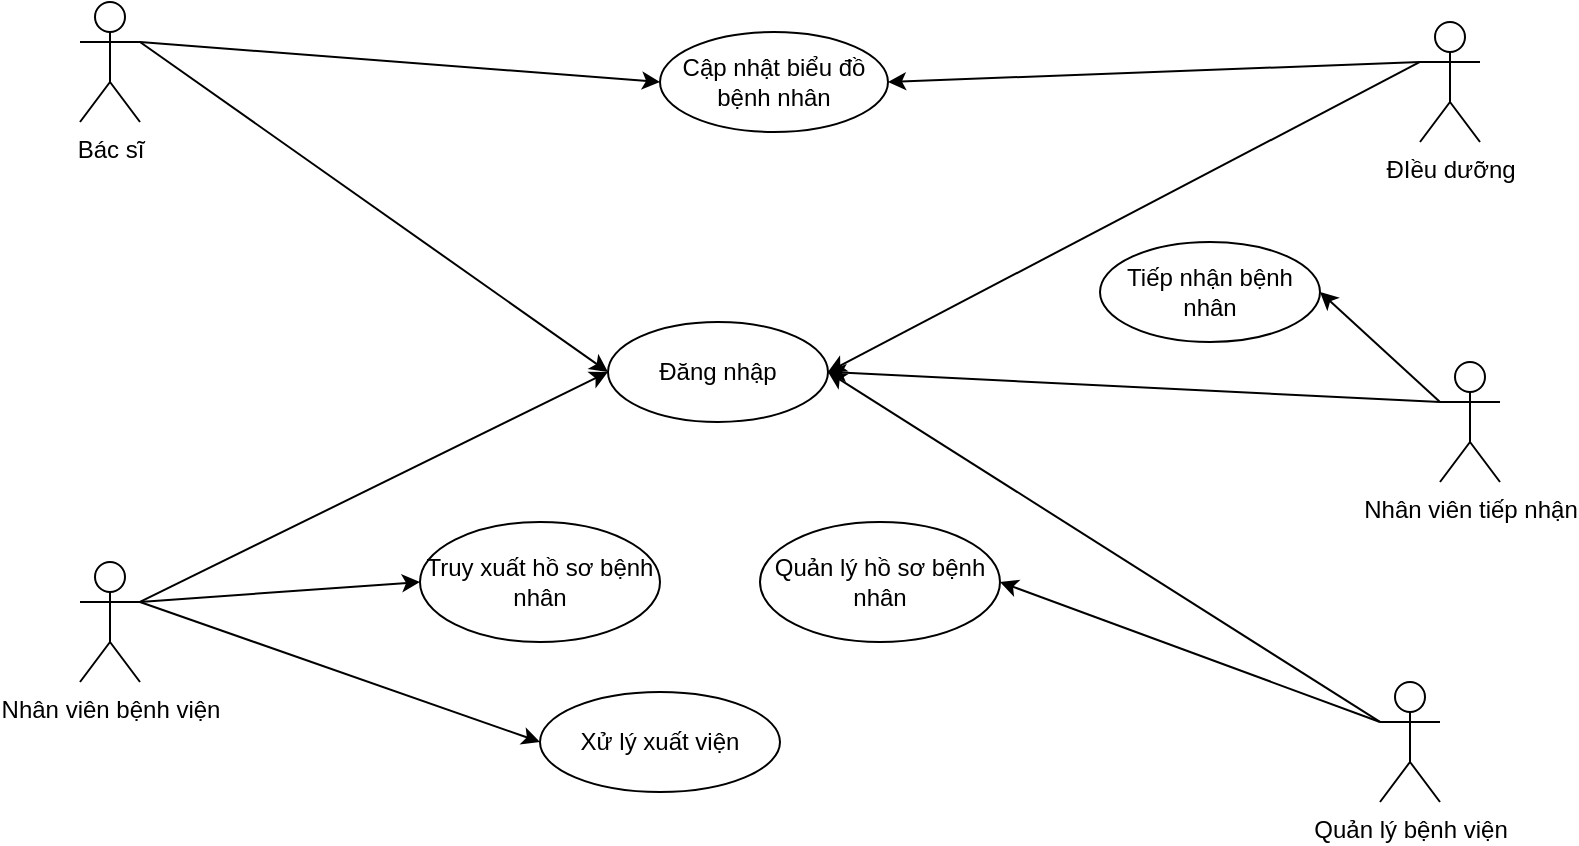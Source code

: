 <mxfile version="21.3.5" type="device">
  <diagram name="Trang-1" id="i2qg3pE6jMnhFbZmoCKI">
    <mxGraphModel dx="1120" dy="452" grid="1" gridSize="10" guides="1" tooltips="1" connect="1" arrows="1" fold="1" page="1" pageScale="1" pageWidth="827" pageHeight="1169" math="0" shadow="0">
      <root>
        <mxCell id="0" />
        <mxCell id="1" parent="0" />
        <mxCell id="O6KVErlpD5vABVlhgMEA-1" value="Quản lý bệnh viện" style="shape=umlActor;html=1;verticalLabelPosition=bottom;verticalAlign=top;align=center;" vertex="1" parent="1">
          <mxGeometry x="690" y="370" width="30" height="60" as="geometry" />
        </mxCell>
        <mxCell id="O6KVErlpD5vABVlhgMEA-2" value="Nhân viên bệnh viện" style="shape=umlActor;html=1;verticalLabelPosition=bottom;verticalAlign=top;align=center;" vertex="1" parent="1">
          <mxGeometry x="40" y="310" width="30" height="60" as="geometry" />
        </mxCell>
        <mxCell id="O6KVErlpD5vABVlhgMEA-3" value="Nhân viên tiếp nhận" style="shape=umlActor;html=1;verticalLabelPosition=bottom;verticalAlign=top;align=center;" vertex="1" parent="1">
          <mxGeometry x="720" y="210" width="30" height="60" as="geometry" />
        </mxCell>
        <mxCell id="O6KVErlpD5vABVlhgMEA-4" value="ĐIều dưỡng" style="shape=umlActor;html=1;verticalLabelPosition=bottom;verticalAlign=top;align=center;" vertex="1" parent="1">
          <mxGeometry x="710" y="40" width="30" height="60" as="geometry" />
        </mxCell>
        <mxCell id="O6KVErlpD5vABVlhgMEA-5" value="Bác sĩ" style="shape=umlActor;html=1;verticalLabelPosition=bottom;verticalAlign=top;align=center;" vertex="1" parent="1">
          <mxGeometry x="40" y="30" width="30" height="60" as="geometry" />
        </mxCell>
        <mxCell id="O6KVErlpD5vABVlhgMEA-6" value="Quản lý hồ sơ bệnh nhân" style="ellipse;whiteSpace=wrap;html=1;" vertex="1" parent="1">
          <mxGeometry x="380" y="290" width="120" height="60" as="geometry" />
        </mxCell>
        <mxCell id="O6KVErlpD5vABVlhgMEA-8" value="Xử lý xuất viện" style="ellipse;whiteSpace=wrap;html=1;" vertex="1" parent="1">
          <mxGeometry x="270" y="375" width="120" height="50" as="geometry" />
        </mxCell>
        <mxCell id="O6KVErlpD5vABVlhgMEA-10" value="Đăng nhập" style="ellipse;whiteSpace=wrap;html=1;" vertex="1" parent="1">
          <mxGeometry x="304" y="190" width="110" height="50" as="geometry" />
        </mxCell>
        <mxCell id="O6KVErlpD5vABVlhgMEA-11" value="Tiếp nhận bệnh nhân" style="ellipse;whiteSpace=wrap;html=1;" vertex="1" parent="1">
          <mxGeometry x="550" y="150" width="110" height="50" as="geometry" />
        </mxCell>
        <mxCell id="O6KVErlpD5vABVlhgMEA-12" value="Truy xuất hồ sơ bệnh nhân" style="ellipse;whiteSpace=wrap;html=1;" vertex="1" parent="1">
          <mxGeometry x="210" y="290" width="120" height="60" as="geometry" />
        </mxCell>
        <mxCell id="O6KVErlpD5vABVlhgMEA-14" value="Cập nhật biểu đồ bệnh nhân" style="ellipse;whiteSpace=wrap;html=1;" vertex="1" parent="1">
          <mxGeometry x="330" y="45" width="114" height="50" as="geometry" />
        </mxCell>
        <mxCell id="O6KVErlpD5vABVlhgMEA-20" value="" style="endArrow=classic;html=1;rounded=0;exitX=1;exitY=0.333;exitDx=0;exitDy=0;exitPerimeter=0;entryX=0;entryY=0.5;entryDx=0;entryDy=0;" edge="1" parent="1" source="O6KVErlpD5vABVlhgMEA-2" target="O6KVErlpD5vABVlhgMEA-10">
          <mxGeometry width="50" height="50" relative="1" as="geometry">
            <mxPoint x="330" y="270" as="sourcePoint" />
            <mxPoint x="380" y="220" as="targetPoint" />
          </mxGeometry>
        </mxCell>
        <mxCell id="O6KVErlpD5vABVlhgMEA-21" value="" style="endArrow=classic;html=1;rounded=0;entryX=0;entryY=0.5;entryDx=0;entryDy=0;exitX=1;exitY=0.333;exitDx=0;exitDy=0;exitPerimeter=0;" edge="1" parent="1" source="O6KVErlpD5vABVlhgMEA-5" target="O6KVErlpD5vABVlhgMEA-10">
          <mxGeometry width="50" height="50" relative="1" as="geometry">
            <mxPoint x="330" y="270" as="sourcePoint" />
            <mxPoint x="380" y="220" as="targetPoint" />
          </mxGeometry>
        </mxCell>
        <mxCell id="O6KVErlpD5vABVlhgMEA-22" value="" style="endArrow=classic;html=1;rounded=0;entryX=1;entryY=0.5;entryDx=0;entryDy=0;exitX=0;exitY=0.333;exitDx=0;exitDy=0;exitPerimeter=0;" edge="1" parent="1" source="O6KVErlpD5vABVlhgMEA-4" target="O6KVErlpD5vABVlhgMEA-10">
          <mxGeometry width="50" height="50" relative="1" as="geometry">
            <mxPoint x="330" y="270" as="sourcePoint" />
            <mxPoint x="380" y="220" as="targetPoint" />
          </mxGeometry>
        </mxCell>
        <mxCell id="O6KVErlpD5vABVlhgMEA-23" value="" style="endArrow=classic;html=1;rounded=0;entryX=1;entryY=0.5;entryDx=0;entryDy=0;exitX=0;exitY=0.333;exitDx=0;exitDy=0;exitPerimeter=0;" edge="1" parent="1" source="O6KVErlpD5vABVlhgMEA-1" target="O6KVErlpD5vABVlhgMEA-10">
          <mxGeometry width="50" height="50" relative="1" as="geometry">
            <mxPoint x="330" y="270" as="sourcePoint" />
            <mxPoint x="380" y="220" as="targetPoint" />
          </mxGeometry>
        </mxCell>
        <mxCell id="O6KVErlpD5vABVlhgMEA-24" value="" style="endArrow=classic;html=1;rounded=0;entryX=1;entryY=0.5;entryDx=0;entryDy=0;exitX=0;exitY=0.333;exitDx=0;exitDy=0;exitPerimeter=0;" edge="1" parent="1" source="O6KVErlpD5vABVlhgMEA-3" target="O6KVErlpD5vABVlhgMEA-11">
          <mxGeometry width="50" height="50" relative="1" as="geometry">
            <mxPoint x="330" y="170" as="sourcePoint" />
            <mxPoint x="380" y="120" as="targetPoint" />
          </mxGeometry>
        </mxCell>
        <mxCell id="O6KVErlpD5vABVlhgMEA-25" value="" style="endArrow=classic;html=1;rounded=0;entryX=1;entryY=0.5;entryDx=0;entryDy=0;exitX=0;exitY=0.333;exitDx=0;exitDy=0;exitPerimeter=0;" edge="1" parent="1" source="O6KVErlpD5vABVlhgMEA-1" target="O6KVErlpD5vABVlhgMEA-6">
          <mxGeometry width="50" height="50" relative="1" as="geometry">
            <mxPoint x="330" y="270" as="sourcePoint" />
            <mxPoint x="380" y="220" as="targetPoint" />
          </mxGeometry>
        </mxCell>
        <mxCell id="O6KVErlpD5vABVlhgMEA-26" value="" style="endArrow=classic;html=1;rounded=0;exitX=1;exitY=0.333;exitDx=0;exitDy=0;exitPerimeter=0;entryX=0;entryY=0.5;entryDx=0;entryDy=0;" edge="1" parent="1" source="O6KVErlpD5vABVlhgMEA-2" target="O6KVErlpD5vABVlhgMEA-12">
          <mxGeometry width="50" height="50" relative="1" as="geometry">
            <mxPoint x="330" y="270" as="sourcePoint" />
            <mxPoint x="380" y="220" as="targetPoint" />
          </mxGeometry>
        </mxCell>
        <mxCell id="O6KVErlpD5vABVlhgMEA-27" value="" style="endArrow=classic;html=1;rounded=0;exitX=1;exitY=0.333;exitDx=0;exitDy=0;exitPerimeter=0;entryX=0;entryY=0.5;entryDx=0;entryDy=0;" edge="1" parent="1" source="O6KVErlpD5vABVlhgMEA-5" target="O6KVErlpD5vABVlhgMEA-14">
          <mxGeometry width="50" height="50" relative="1" as="geometry">
            <mxPoint x="330" y="170" as="sourcePoint" />
            <mxPoint x="380" y="120" as="targetPoint" />
          </mxGeometry>
        </mxCell>
        <mxCell id="O6KVErlpD5vABVlhgMEA-28" value="" style="endArrow=classic;html=1;rounded=0;entryX=1;entryY=0.5;entryDx=0;entryDy=0;" edge="1" parent="1" target="O6KVErlpD5vABVlhgMEA-14">
          <mxGeometry width="50" height="50" relative="1" as="geometry">
            <mxPoint x="710" y="60" as="sourcePoint" />
            <mxPoint x="380" y="120" as="targetPoint" />
          </mxGeometry>
        </mxCell>
        <mxCell id="O6KVErlpD5vABVlhgMEA-29" value="" style="endArrow=classic;html=1;rounded=0;entryX=1;entryY=0.5;entryDx=0;entryDy=0;exitX=0;exitY=0.333;exitDx=0;exitDy=0;exitPerimeter=0;" edge="1" parent="1" source="O6KVErlpD5vABVlhgMEA-3" target="O6KVErlpD5vABVlhgMEA-10">
          <mxGeometry width="50" height="50" relative="1" as="geometry">
            <mxPoint x="330" y="270" as="sourcePoint" />
            <mxPoint x="380" y="220" as="targetPoint" />
          </mxGeometry>
        </mxCell>
        <mxCell id="O6KVErlpD5vABVlhgMEA-30" value="" style="endArrow=classic;html=1;rounded=0;exitX=1;exitY=0.333;exitDx=0;exitDy=0;exitPerimeter=0;entryX=0;entryY=0.5;entryDx=0;entryDy=0;" edge="1" parent="1" source="O6KVErlpD5vABVlhgMEA-2" target="O6KVErlpD5vABVlhgMEA-8">
          <mxGeometry width="50" height="50" relative="1" as="geometry">
            <mxPoint x="330" y="370" as="sourcePoint" />
            <mxPoint x="380" y="320" as="targetPoint" />
          </mxGeometry>
        </mxCell>
      </root>
    </mxGraphModel>
  </diagram>
</mxfile>
